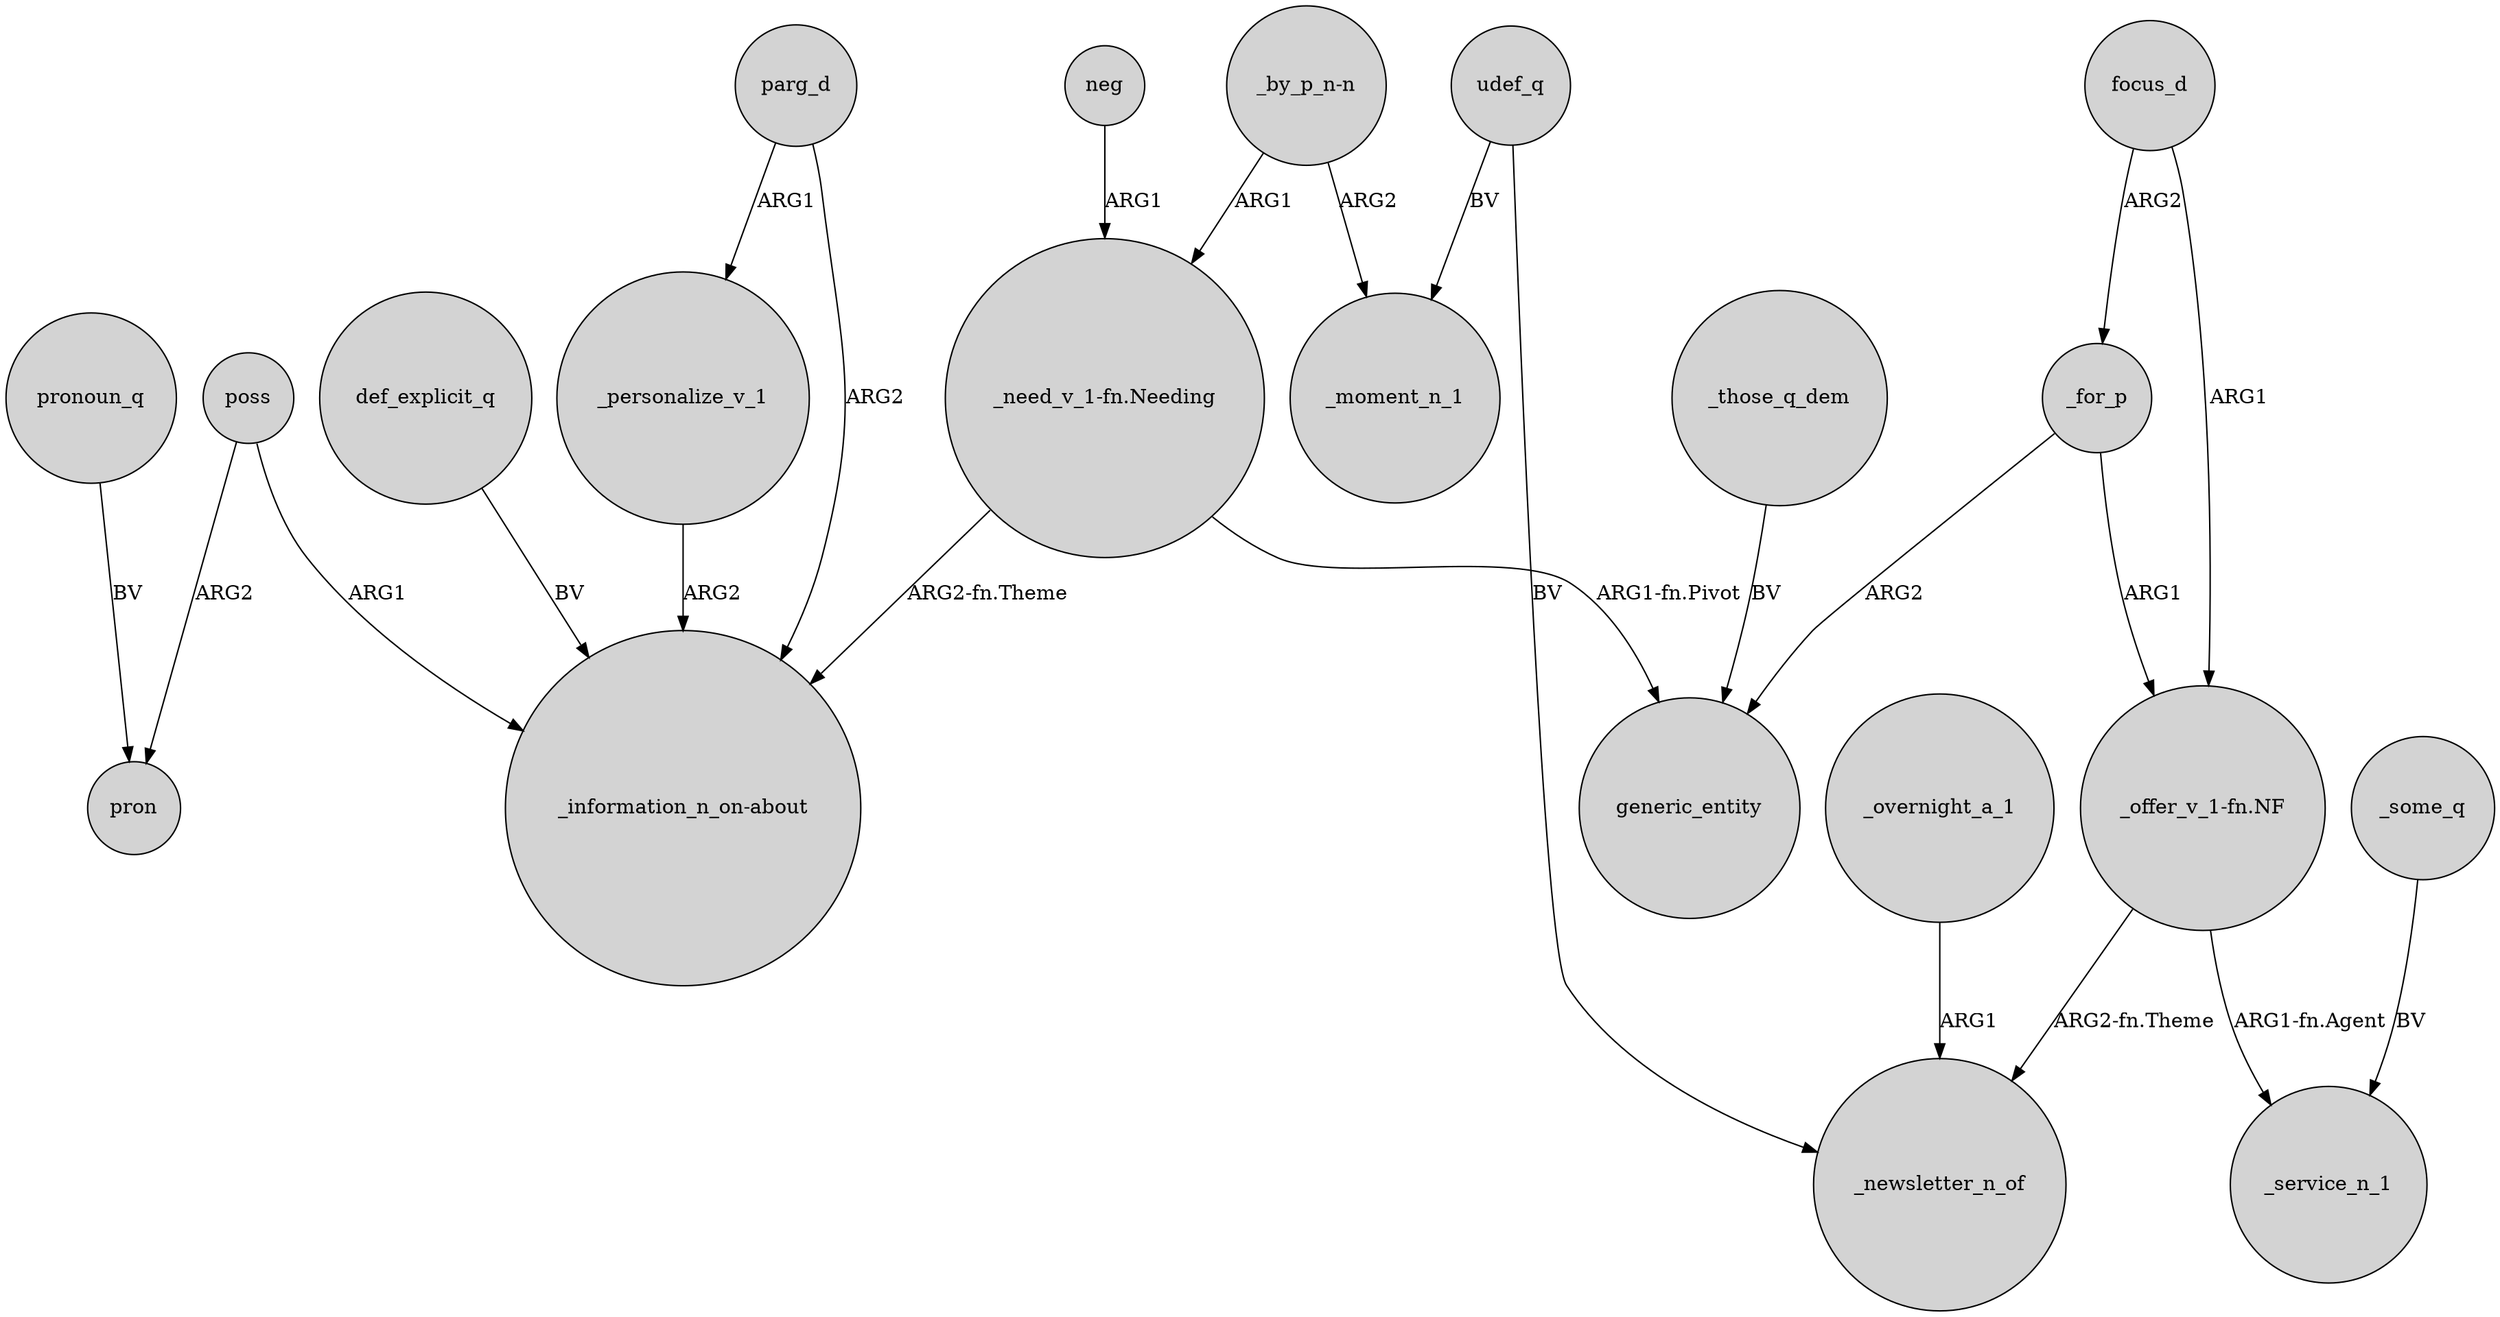 digraph {
	node [shape=circle style=filled]
	def_explicit_q -> "_information_n_on-about" [label=BV]
	poss -> pron [label=ARG2]
	udef_q -> _newsletter_n_of [label=BV]
	"_offer_v_1-fn.NF" -> _newsletter_n_of [label="ARG2-fn.Theme"]
	_for_p -> generic_entity [label=ARG2]
	_those_q_dem -> generic_entity [label=BV]
	_overnight_a_1 -> _newsletter_n_of [label=ARG1]
	_for_p -> "_offer_v_1-fn.NF" [label=ARG1]
	_personalize_v_1 -> "_information_n_on-about" [label=ARG2]
	parg_d -> "_information_n_on-about" [label=ARG2]
	focus_d -> _for_p [label=ARG2]
	"_need_v_1-fn.Needing" -> generic_entity [label="ARG1-fn.Pivot"]
	"_by_p_n-n" -> _moment_n_1 [label=ARG2]
	"_by_p_n-n" -> "_need_v_1-fn.Needing" [label=ARG1]
	pronoun_q -> pron [label=BV]
	focus_d -> "_offer_v_1-fn.NF" [label=ARG1]
	parg_d -> _personalize_v_1 [label=ARG1]
	_some_q -> _service_n_1 [label=BV]
	"_offer_v_1-fn.NF" -> _service_n_1 [label="ARG1-fn.Agent"]
	poss -> "_information_n_on-about" [label=ARG1]
	udef_q -> _moment_n_1 [label=BV]
	neg -> "_need_v_1-fn.Needing" [label=ARG1]
	"_need_v_1-fn.Needing" -> "_information_n_on-about" [label="ARG2-fn.Theme"]
}
